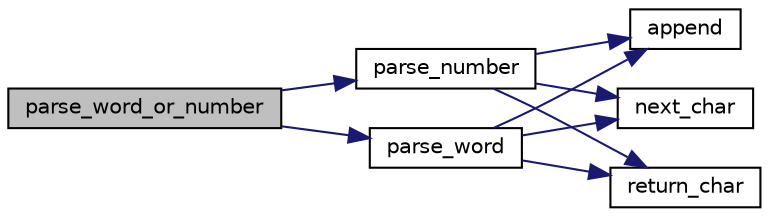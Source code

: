 digraph "parse_word_or_number"
{
  edge [fontname="Helvetica",fontsize="10",labelfontname="Helvetica",labelfontsize="10"];
  node [fontname="Helvetica",fontsize="10",shape=record];
  rankdir="LR";
  Node89 [label="parse_word_or_number",height=0.2,width=0.4,color="black", fillcolor="grey75", style="filled", fontcolor="black"];
  Node89 -> Node90 [color="midnightblue",fontsize="10",style="solid"];
  Node90 [label="parse_number",height=0.2,width=0.4,color="black", fillcolor="white", style="filled",URL="$lexer_8c.html#a4192d1910a1c02fc04bb68c99c5b8520"];
  Node90 -> Node91 [color="midnightblue",fontsize="10",style="solid"];
  Node91 [label="append",height=0.2,width=0.4,color="black", fillcolor="white", style="filled",URL="$utils_8c.html#a8a50a6786aceb9c1f052769a96583000"];
  Node90 -> Node92 [color="midnightblue",fontsize="10",style="solid"];
  Node92 [label="next_char",height=0.2,width=0.4,color="black", fillcolor="white", style="filled",URL="$lexer_8c.html#a1cec8a2aeca74877222503c23559481c"];
  Node90 -> Node93 [color="midnightblue",fontsize="10",style="solid"];
  Node93 [label="return_char",height=0.2,width=0.4,color="black", fillcolor="white", style="filled",URL="$lexer_8c.html#a76f73c7046672a685468fd43f4e39f7a"];
  Node89 -> Node94 [color="midnightblue",fontsize="10",style="solid"];
  Node94 [label="parse_word",height=0.2,width=0.4,color="black", fillcolor="white", style="filled",URL="$lexer_8c.html#abd11c1c48aff5f5a0d05faaa9f63d35e"];
  Node94 -> Node91 [color="midnightblue",fontsize="10",style="solid"];
  Node94 -> Node92 [color="midnightblue",fontsize="10",style="solid"];
  Node94 -> Node93 [color="midnightblue",fontsize="10",style="solid"];
}
